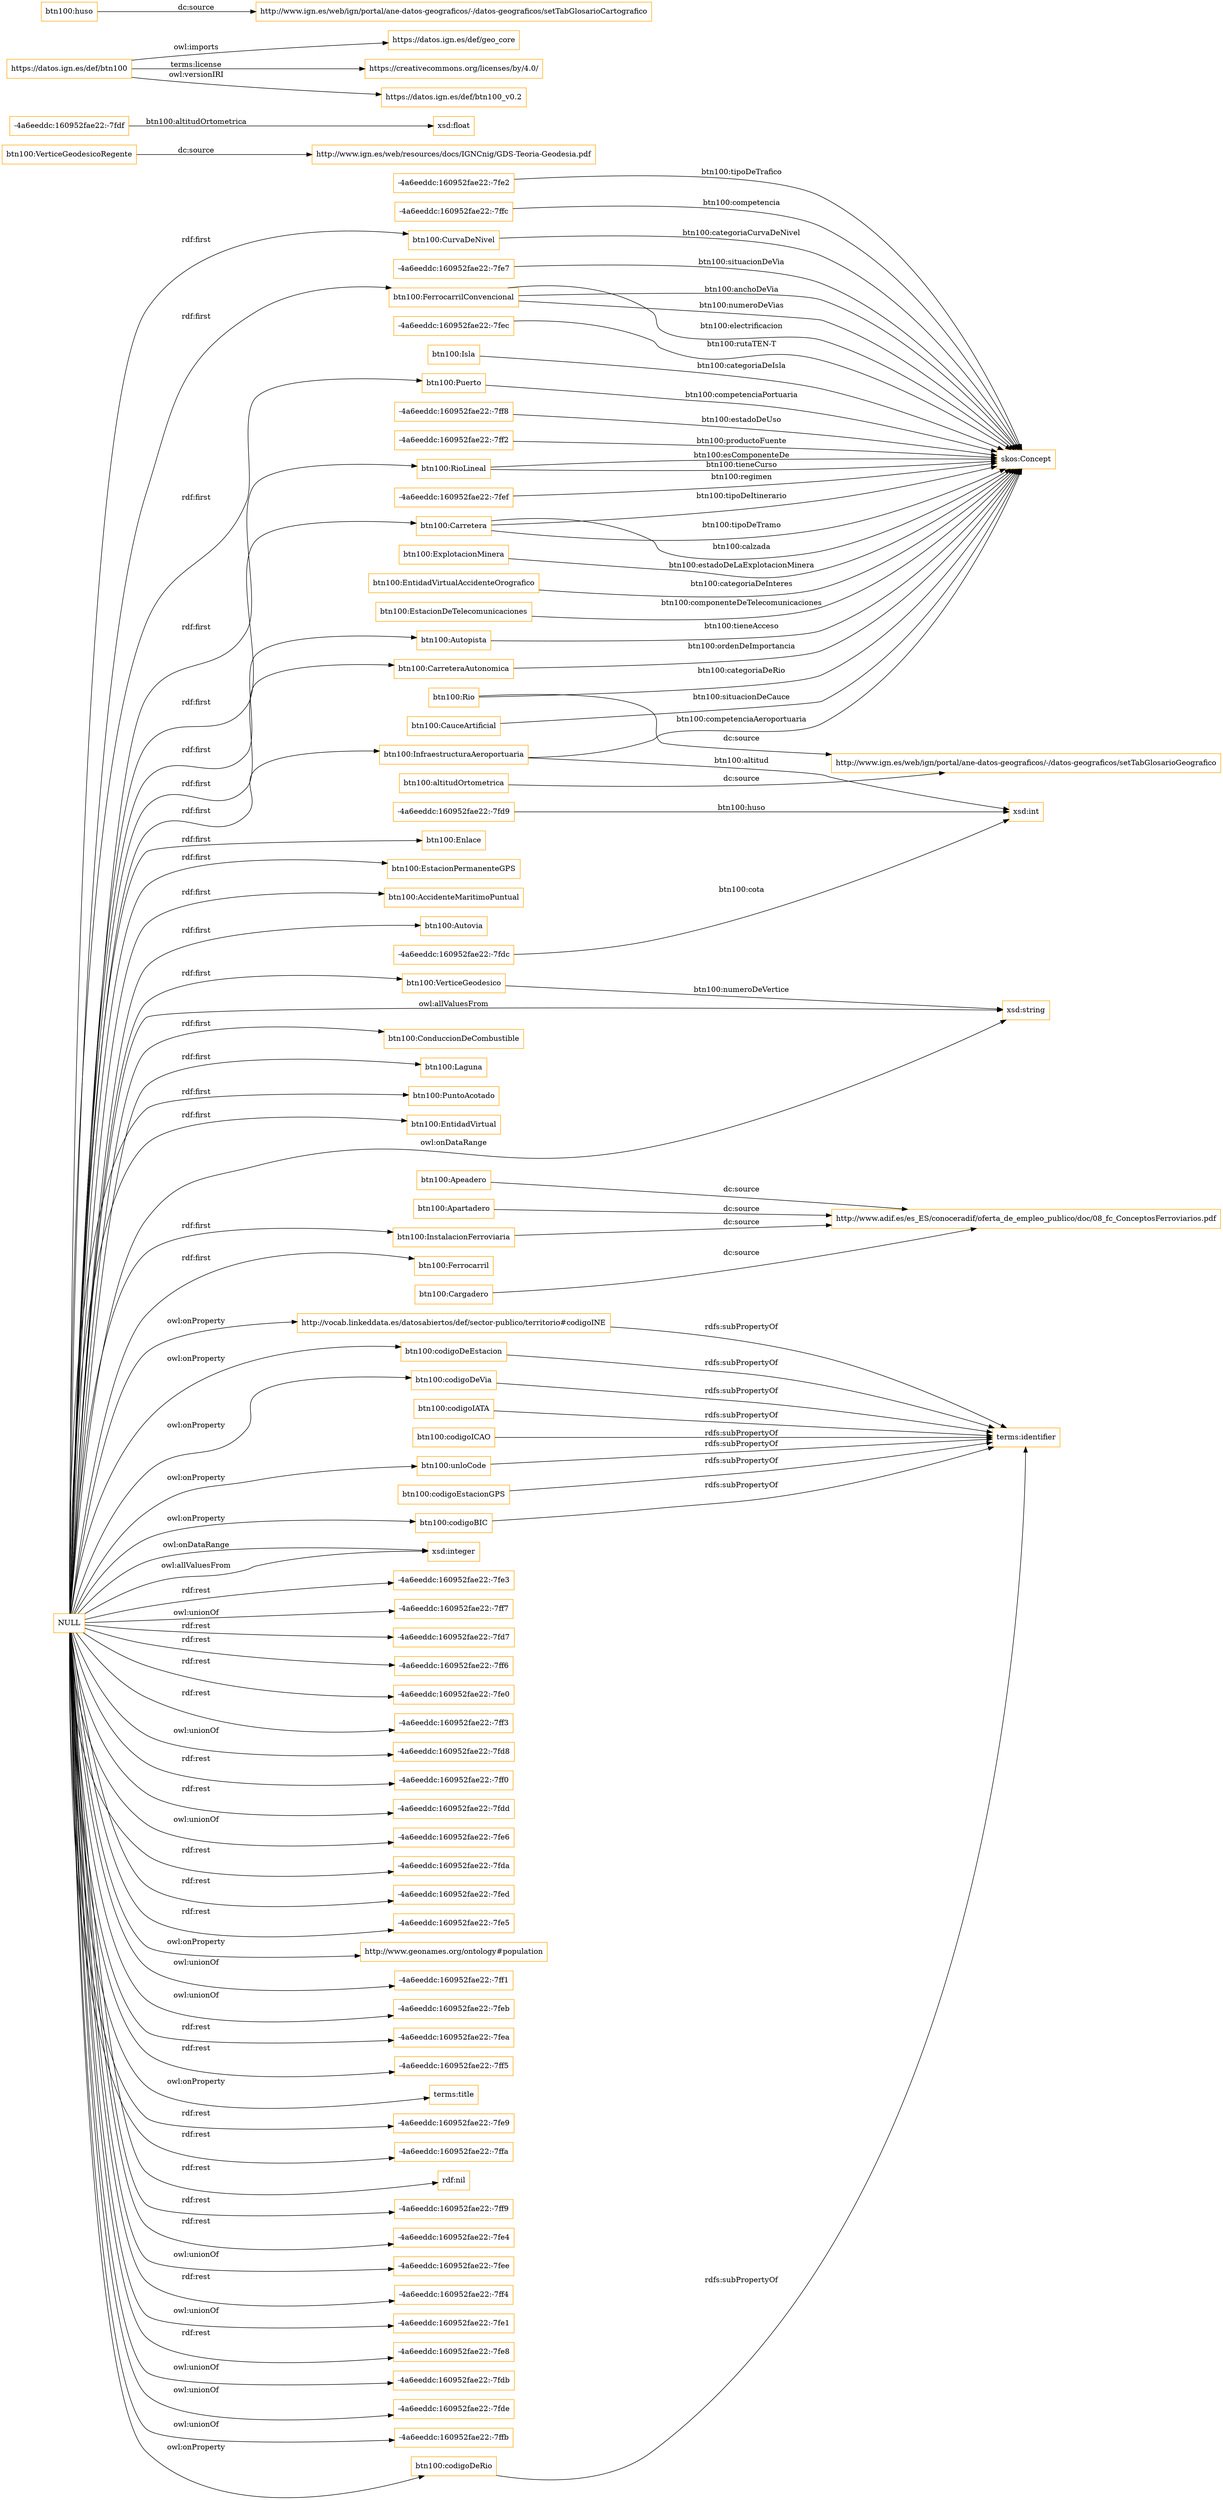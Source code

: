 digraph ar2dtool_diagram { 
rankdir=LR;
size="1501"
node [shape = rectangle, color="orange"]; "-4a6eeddc:160952fae22:-7ff8" "-4a6eeddc:160952fae22:-7ff2" "btn100:Enlace" "-4a6eeddc:160952fae22:-7fdc" "-4a6eeddc:160952fae22:-7fef" "btn100:InfraestructuraAeroportuaria" "btn100:EstacionPermanenteGPS" "btn100:AccidenteMaritimoPuntual" "btn100:Autovia" "btn100:VerticeGeodesico" "btn100:Carretera" "-4a6eeddc:160952fae22:-7fd9" "btn100:ExplotacionMinera" "btn100:EntidadVirtualAccidenteOrografico" "btn100:EstacionDeTelecomunicaciones" "btn100:ConduccionDeCombustible" "btn100:VerticeGeodesicoRegente" "btn100:Autopista" "btn100:Laguna" "btn100:CarreteraAutonomica" "btn100:CauceArtificial" "btn100:RioLineal" "-4a6eeddc:160952fae22:-7fe2" "btn100:PuntoAcotado" "btn100:Apeadero" "btn100:Apartadero" "btn100:EntidadVirtual" "-4a6eeddc:160952fae22:-7ffc" "btn100:CurvaDeNivel" "-4a6eeddc:160952fae22:-7fe7" "btn100:InstalacionFerroviaria" "-4a6eeddc:160952fae22:-7fdf" "btn100:Rio" "btn100:FerrocarrilConvencional" "-4a6eeddc:160952fae22:-7fec" "btn100:Ferrocarril" "btn100:Isla" "btn100:Cargadero" "btn100:Puerto" ; /*classes style*/
	"btn100:unloCode" -> "terms:identifier" [ label = "rdfs:subPropertyOf" ];
	"btn100:codigoEstacionGPS" -> "terms:identifier" [ label = "rdfs:subPropertyOf" ];
	"btn100:codigoBIC" -> "terms:identifier" [ label = "rdfs:subPropertyOf" ];
	"btn100:codigoDeRio" -> "terms:identifier" [ label = "rdfs:subPropertyOf" ];
	"btn100:Apartadero" -> "http://www.adif.es/es_ES/conoceradif/oferta_de_empleo_publico/doc/08_fc_ConceptosFerroviarios.pdf" [ label = "dc:source" ];
	"btn100:Apeadero" -> "http://www.adif.es/es_ES/conoceradif/oferta_de_empleo_publico/doc/08_fc_ConceptosFerroviarios.pdf" [ label = "dc:source" ];
	"btn100:altitudOrtometrica" -> "http://www.ign.es/web/ign/portal/ane-datos-geograficos/-/datos-geograficos/setTabGlosarioGeografico" [ label = "dc:source" ];
	"NULL" -> "xsd:integer" [ label = "owl:allValuesFrom" ];
	"NULL" -> "btn100:Enlace" [ label = "rdf:first" ];
	"NULL" -> "btn100:FerrocarrilConvencional" [ label = "rdf:first" ];
	"NULL" -> "-4a6eeddc:160952fae22:-7fe3" [ label = "rdf:rest" ];
	"NULL" -> "btn100:EntidadVirtual" [ label = "rdf:first" ];
	"NULL" -> "btn100:CurvaDeNivel" [ label = "rdf:first" ];
	"NULL" -> "-4a6eeddc:160952fae22:-7ff7" [ label = "owl:unionOf" ];
	"NULL" -> "-4a6eeddc:160952fae22:-7fd7" [ label = "rdf:rest" ];
	"NULL" -> "btn100:CarreteraAutonomica" [ label = "rdf:first" ];
	"NULL" -> "-4a6eeddc:160952fae22:-7ff6" [ label = "rdf:rest" ];
	"NULL" -> "btn100:VerticeGeodesico" [ label = "rdf:first" ];
	"NULL" -> "-4a6eeddc:160952fae22:-7fe0" [ label = "rdf:rest" ];
	"NULL" -> "btn100:InstalacionFerroviaria" [ label = "rdf:first" ];
	"NULL" -> "http://vocab.linkeddata.es/datosabiertos/def/sector-publico/territorio#codigoINE" [ label = "owl:onProperty" ];
	"NULL" -> "-4a6eeddc:160952fae22:-7ff3" [ label = "rdf:rest" ];
	"NULL" -> "-4a6eeddc:160952fae22:-7fd8" [ label = "owl:unionOf" ];
	"NULL" -> "btn100:Puerto" [ label = "rdf:first" ];
	"NULL" -> "xsd:string" [ label = "owl:allValuesFrom" ];
	"NULL" -> "-4a6eeddc:160952fae22:-7ff0" [ label = "rdf:rest" ];
	"NULL" -> "btn100:codigoDeEstacion" [ label = "owl:onProperty" ];
	"NULL" -> "-4a6eeddc:160952fae22:-7fdd" [ label = "rdf:rest" ];
	"NULL" -> "-4a6eeddc:160952fae22:-7fe6" [ label = "owl:unionOf" ];
	"NULL" -> "btn100:unloCode" [ label = "owl:onProperty" ];
	"NULL" -> "btn100:codigoDeRio" [ label = "owl:onProperty" ];
	"NULL" -> "xsd:integer" [ label = "owl:onDataRange" ];
	"NULL" -> "btn100:Carretera" [ label = "rdf:first" ];
	"NULL" -> "-4a6eeddc:160952fae22:-7fda" [ label = "rdf:rest" ];
	"NULL" -> "-4a6eeddc:160952fae22:-7fed" [ label = "rdf:rest" ];
	"NULL" -> "-4a6eeddc:160952fae22:-7fe5" [ label = "rdf:rest" ];
	"NULL" -> "http://www.geonames.org/ontology#population" [ label = "owl:onProperty" ];
	"NULL" -> "-4a6eeddc:160952fae22:-7ff1" [ label = "owl:unionOf" ];
	"NULL" -> "-4a6eeddc:160952fae22:-7feb" [ label = "owl:unionOf" ];
	"NULL" -> "-4a6eeddc:160952fae22:-7fea" [ label = "rdf:rest" ];
	"NULL" -> "-4a6eeddc:160952fae22:-7ff5" [ label = "rdf:rest" ];
	"NULL" -> "terms:title" [ label = "owl:onProperty" ];
	"NULL" -> "btn100:Autopista" [ label = "rdf:first" ];
	"NULL" -> "-4a6eeddc:160952fae22:-7fe9" [ label = "rdf:rest" ];
	"NULL" -> "btn100:RioLineal" [ label = "rdf:first" ];
	"NULL" -> "-4a6eeddc:160952fae22:-7ffa" [ label = "rdf:rest" ];
	"NULL" -> "rdf:nil" [ label = "rdf:rest" ];
	"NULL" -> "-4a6eeddc:160952fae22:-7ff9" [ label = "rdf:rest" ];
	"NULL" -> "btn100:AccidenteMaritimoPuntual" [ label = "rdf:first" ];
	"NULL" -> "btn100:codigoBIC" [ label = "owl:onProperty" ];
	"NULL" -> "-4a6eeddc:160952fae22:-7fe4" [ label = "rdf:rest" ];
	"NULL" -> "btn100:Ferrocarril" [ label = "rdf:first" ];
	"NULL" -> "xsd:string" [ label = "owl:onDataRange" ];
	"NULL" -> "-4a6eeddc:160952fae22:-7fee" [ label = "owl:unionOf" ];
	"NULL" -> "btn100:PuntoAcotado" [ label = "rdf:first" ];
	"NULL" -> "-4a6eeddc:160952fae22:-7ff4" [ label = "rdf:rest" ];
	"NULL" -> "-4a6eeddc:160952fae22:-7fe1" [ label = "owl:unionOf" ];
	"NULL" -> "btn100:Laguna" [ label = "rdf:first" ];
	"NULL" -> "-4a6eeddc:160952fae22:-7fe8" [ label = "rdf:rest" ];
	"NULL" -> "-4a6eeddc:160952fae22:-7fdb" [ label = "owl:unionOf" ];
	"NULL" -> "btn100:ConduccionDeCombustible" [ label = "rdf:first" ];
	"NULL" -> "btn100:EstacionPermanenteGPS" [ label = "rdf:first" ];
	"NULL" -> "btn100:InfraestructuraAeroportuaria" [ label = "rdf:first" ];
	"NULL" -> "btn100:codigoDeVia" [ label = "owl:onProperty" ];
	"NULL" -> "-4a6eeddc:160952fae22:-7fde" [ label = "owl:unionOf" ];
	"NULL" -> "btn100:Autovia" [ label = "rdf:first" ];
	"NULL" -> "-4a6eeddc:160952fae22:-7ffb" [ label = "owl:unionOf" ];
	"btn100:codigoDeVia" -> "terms:identifier" [ label = "rdfs:subPropertyOf" ];
	"http://vocab.linkeddata.es/datosabiertos/def/sector-publico/territorio#codigoINE" -> "terms:identifier" [ label = "rdfs:subPropertyOf" ];
	"btn100:codigoDeEstacion" -> "terms:identifier" [ label = "rdfs:subPropertyOf" ];
	"btn100:InstalacionFerroviaria" -> "http://www.adif.es/es_ES/conoceradif/oferta_de_empleo_publico/doc/08_fc_ConceptosFerroviarios.pdf" [ label = "dc:source" ];
	"https://datos.ign.es/def/btn100" -> "https://datos.ign.es/def/geo_core" [ label = "owl:imports" ];
	"https://datos.ign.es/def/btn100" -> "https://creativecommons.org/licenses/by/4.0/" [ label = "terms:license" ];
	"https://datos.ign.es/def/btn100" -> "https://datos.ign.es/def/btn100_v0.2" [ label = "owl:versionIRI" ];
	"btn100:VerticeGeodesicoRegente" -> "http://www.ign.es/web/resources/docs/IGNCnig/GDS-Teoria-Geodesia.pdf" [ label = "dc:source" ];
	"btn100:codigoIATA" -> "terms:identifier" [ label = "rdfs:subPropertyOf" ];
	"btn100:codigoICAO" -> "terms:identifier" [ label = "rdfs:subPropertyOf" ];
	"btn100:Cargadero" -> "http://www.adif.es/es_ES/conoceradif/oferta_de_empleo_publico/doc/08_fc_ConceptosFerroviarios.pdf" [ label = "dc:source" ];
	"btn100:huso" -> "http://www.ign.es/web/ign/portal/ane-datos-geograficos/-/datos-geograficos/setTabGlosarioCartografico" [ label = "dc:source" ];
	"btn100:Rio" -> "http://www.ign.es/web/ign/portal/ane-datos-geograficos/-/datos-geograficos/setTabGlosarioGeografico" [ label = "dc:source" ];
	"-4a6eeddc:160952fae22:-7fef" -> "skos:Concept" [ label = "btn100:regimen" ];
	"-4a6eeddc:160952fae22:-7fdc" -> "xsd:int" [ label = "btn100:cota" ];
	"-4a6eeddc:160952fae22:-7fec" -> "skos:Concept" [ label = "btn100:rutaTEN-T" ];
	"btn100:FerrocarrilConvencional" -> "skos:Concept" [ label = "btn100:numeroDeVias" ];
	"-4a6eeddc:160952fae22:-7ff8" -> "skos:Concept" [ label = "btn100:estadoDeUso" ];
	"-4a6eeddc:160952fae22:-7fe7" -> "skos:Concept" [ label = "btn100:situacionDeVia" ];
	"btn100:Rio" -> "skos:Concept" [ label = "btn100:categoriaDeRio" ];
	"btn100:RioLineal" -> "skos:Concept" [ label = "btn100:tieneCurso" ];
	"btn100:FerrocarrilConvencional" -> "skos:Concept" [ label = "btn100:electrificacion" ];
	"btn100:Isla" -> "skos:Concept" [ label = "btn100:categoriaDeIsla" ];
	"-4a6eeddc:160952fae22:-7fdf" -> "xsd:float" [ label = "btn100:altitudOrtometrica" ];
	"btn100:FerrocarrilConvencional" -> "skos:Concept" [ label = "btn100:anchoDeVia" ];
	"btn100:Autopista" -> "skos:Concept" [ label = "btn100:tieneAcceso" ];
	"-4a6eeddc:160952fae22:-7fe2" -> "skos:Concept" [ label = "btn100:tipoDeTrafico" ];
	"-4a6eeddc:160952fae22:-7ffc" -> "skos:Concept" [ label = "btn100:competencia" ];
	"btn100:InfraestructuraAeroportuaria" -> "xsd:int" [ label = "btn100:altitud" ];
	"btn100:EstacionDeTelecomunicaciones" -> "skos:Concept" [ label = "btn100:componenteDeTelecomunicaciones" ];
	"btn100:CarreteraAutonomica" -> "skos:Concept" [ label = "btn100:ordenDeImportancia" ];
	"btn100:CauceArtificial" -> "skos:Concept" [ label = "btn100:situacionDeCauce" ];
	"btn100:RioLineal" -> "skos:Concept" [ label = "btn100:esComponenteDe" ];
	"btn100:Puerto" -> "skos:Concept" [ label = "btn100:competenciaPortuaria" ];
	"btn100:CurvaDeNivel" -> "skos:Concept" [ label = "btn100:categoriaCurvaDeNivel" ];
	"btn100:InfraestructuraAeroportuaria" -> "skos:Concept" [ label = "btn100:competenciaAeroportuaria" ];
	"-4a6eeddc:160952fae22:-7ff2" -> "skos:Concept" [ label = "btn100:productoFuente" ];
	"btn100:ExplotacionMinera" -> "skos:Concept" [ label = "btn100:estadoDeLaExplotacionMinera" ];
	"btn100:Carretera" -> "skos:Concept" [ label = "btn100:tipoDeTramo" ];
	"btn100:Carretera" -> "skos:Concept" [ label = "btn100:calzada" ];
	"-4a6eeddc:160952fae22:-7fd9" -> "xsd:int" [ label = "btn100:huso" ];
	"btn100:EntidadVirtualAccidenteOrografico" -> "skos:Concept" [ label = "btn100:categoriaDeInteres" ];
	"btn100:Carretera" -> "skos:Concept" [ label = "btn100:tipoDeItinerario" ];
	"btn100:VerticeGeodesico" -> "xsd:string" [ label = "btn100:numeroDeVertice" ];

}
